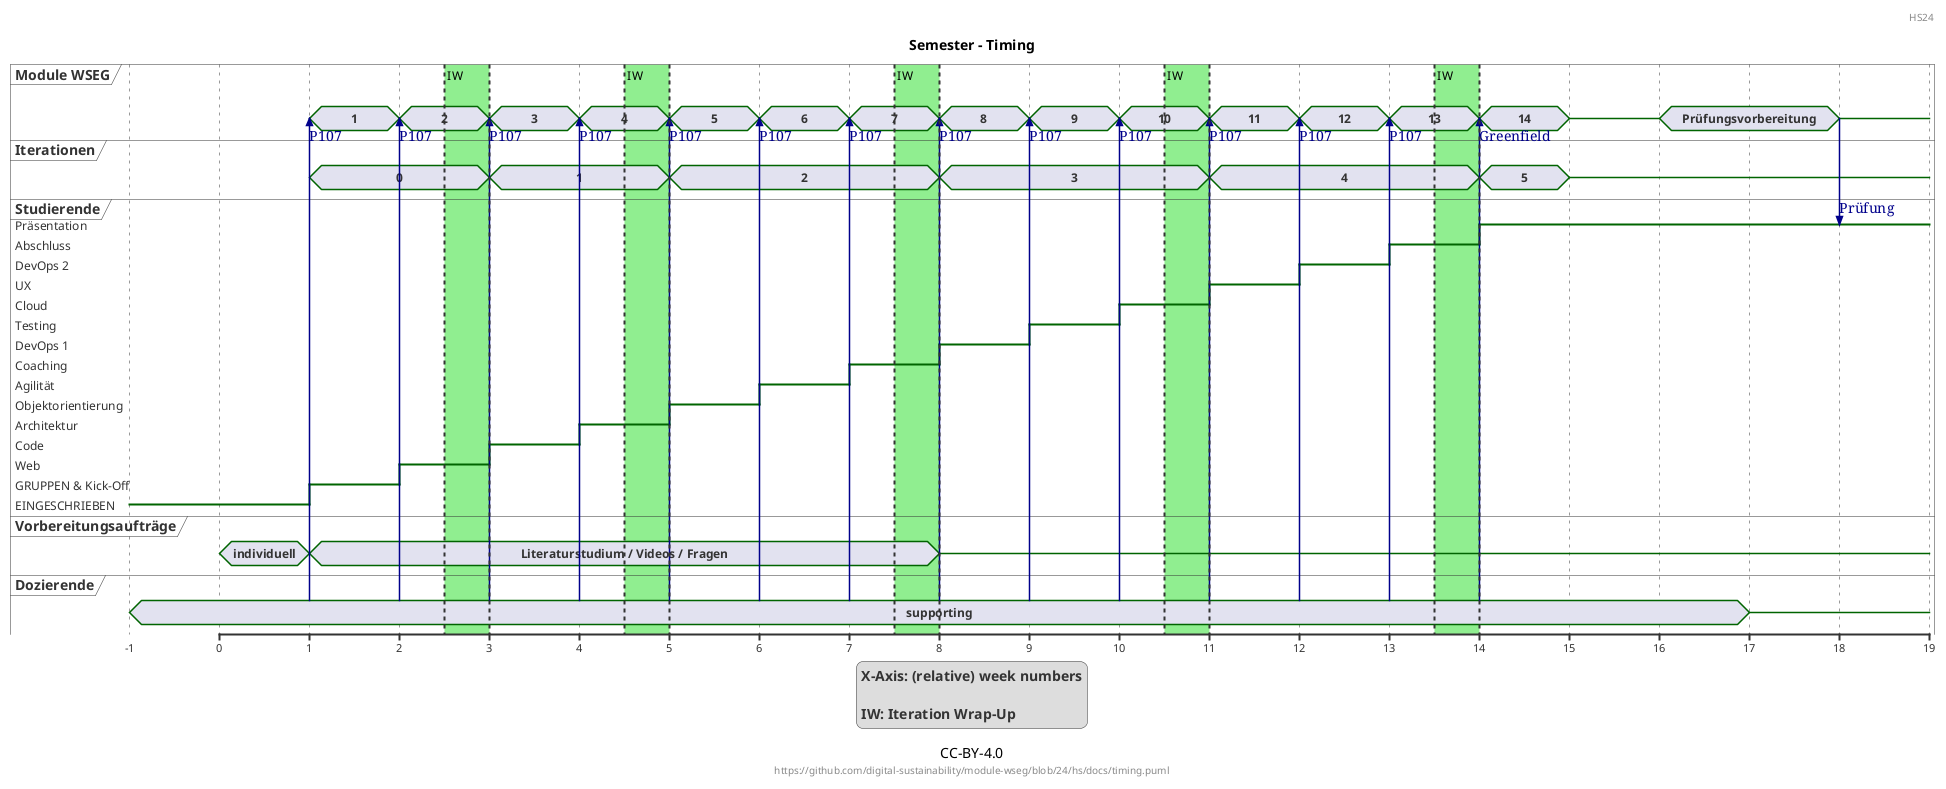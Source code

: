 @startuml
Title Semester - Timing
header: HS24
footer: "https://github.com/digital-sustainability/module-wseg/blob/24/hs/docs/timing.puml"
caption CC-BY-4.0

legend
X-Axis: (relative) week numbers

IW: Iteration Wrap-Up
end legend

concise "Module WSEG" as module
concise "Iterationen" as iter
robust "Studierende" as studi
concise "Vorbereitungsaufträge" as prep
concise "Dozierende" as dozent
scale 1 as 90 pixels

@-1
studi is EINGESCHRIEBEN
dozent is supporting

@+1
prep is "individuell"

@1
dozent -> module: P107
module is "1"
iter is "0"
prep is "Literaturstudium / Videos / Fragen"
studi is "GRUPPEN & Kick-Off"

@+1
dozent -> module: P107
module is "2"
studi is "Web"

@+1
dozent -> module: P107
iter is "1"
module is "3"
studi is "Code"

@+1
dozent -> module: P107
module is "4"
studi is "Architektur"

@+1
dozent -> module: P107
module is "5"
iter is "2"
studi is "Objektorientierung"

@+1
dozent -> module: P107
module is "6"
studi is "Agilität"

@+1
dozent -> module: P107
module is "7"
studi is "Coaching"

@+1
dozent -> module: P107
module is "8 "
prep is {-}
iter is "3"
studi is "DevOps 1"

@+1
dozent -> module: P107
module is "9"
studi is "Testing"

@+1
dozent -> module: P107
module is "10"
studi is "Cloud"

@+1
dozent -> module: P107
module is "11"
iter is "4"
studi is "UX"

@+1
dozent -> module: P107
module is "12"
studi is "DevOps 2"

@+1
dozent -> module: P107
module is "13"
studi is "Abschluss"

@+1
dozent -> module: Greenfield
module is "14"
iter is "5"
studi is "Präsentation"

@+1
module is {-}
iter is {-}

@+1
module is Prüfungsvorbereitung

@+1
dozent is {-}

@+1
module -> studi: Prüfung
module is {-}

highlight 2.5 to 3 #lightgreen : IW
highlight 4.5 to 5 #lightgreen : IW
highlight 7.5 to 8 #lightgreen : IW
highlight 10.5 to 11 #lightgreen : IW
highlight 13.5 to 14 #lightgreen : IW

@enduml

